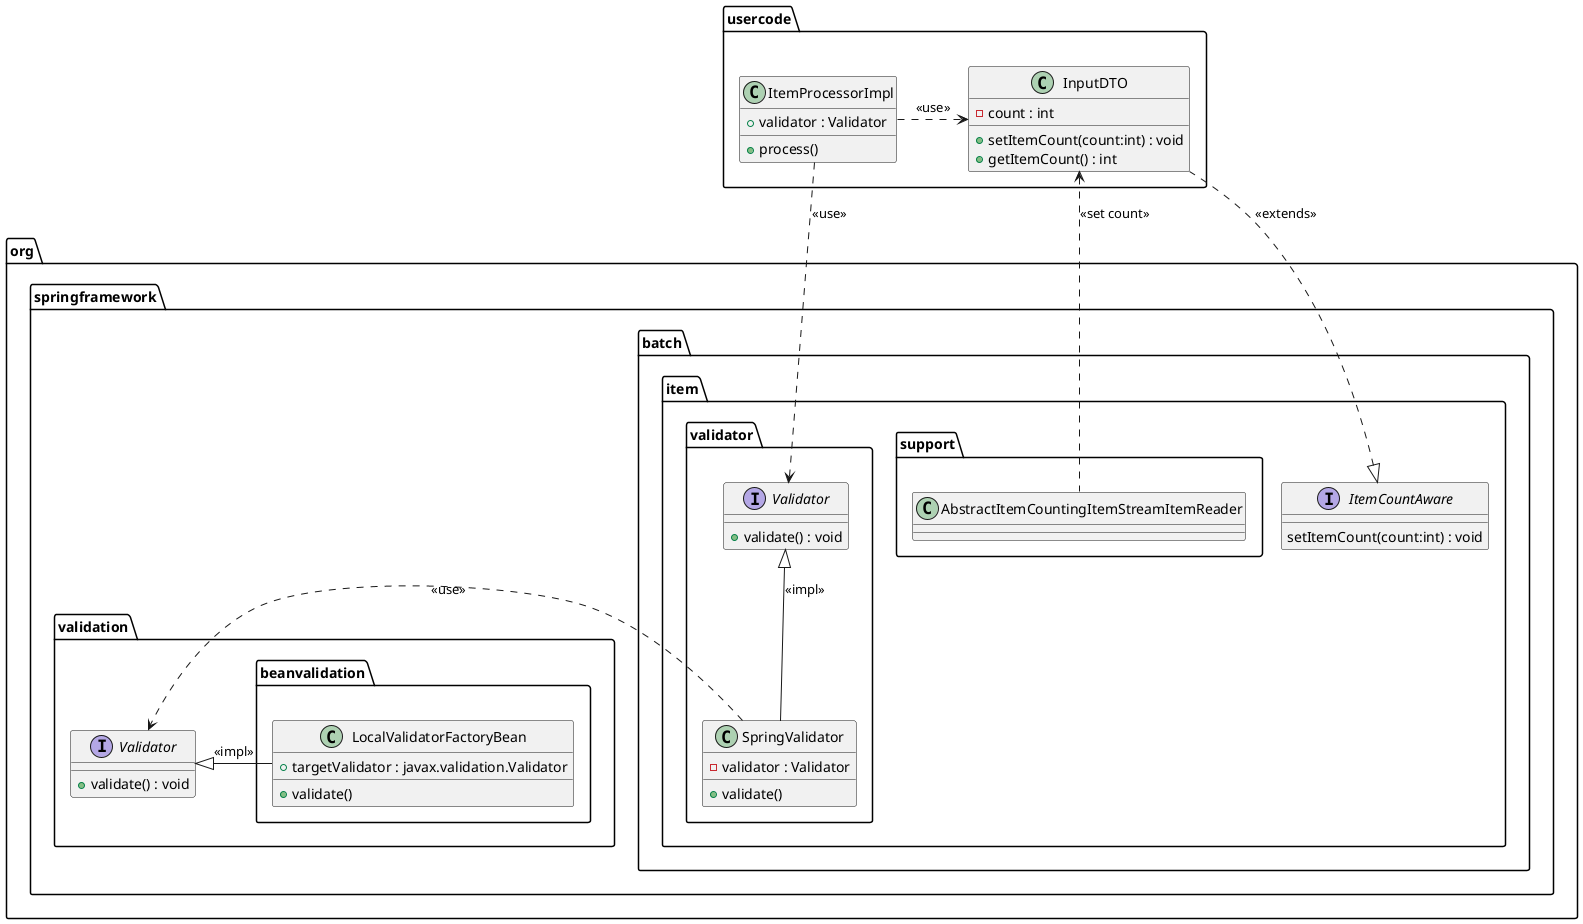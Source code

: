 @startuml

'Interface and class difinitions


package usercode {
  class "ItemProcessorImpl" as proc {
    + validator : Validator
    + process()
  }
  class "InputDTO" as dto {
    - count : int
    + setItemCount(count:int) : void
    + getItemCount() : int
  }
}

package org.springframework {

  package batch.item {
    interface "ItemCountAware" as aware {
      setItemCount(count:int) : void
    }
    package validator {
      interface "Validator" as sbv {
        + validate() : void
      }
      class "SpringValidator" as sbsv {
        - validator : Validator
        + validate()
      }
    }
    package support {
      class "AbstractItemCountingItemStreamItemReader" as reader {

      }
    }
  }

  package validation {
    interface "Validator" as sv {
      + validate() : void
    }
    package beanvalidation {
      class "LocalValidatorFactoryBean" as lvfb {
        + targetValidator : javax.validation.Validator
        + validate()
      }
    }
  }

}

'Component relationship
proc ..> sbv : <<use>>
sbv <|-- sbsv : <<impl>>
sbsv .r.> sv : <<use>>
sv <|-l- lvfb : <<impl>>

aware <|.. dto : <<extends>>
proc .r.> dto : <<use>>
reader .u.> dto : <<set count>>

@enduml
